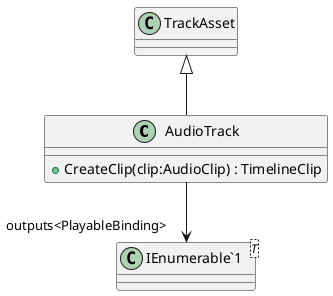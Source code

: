 @startuml
class AudioTrack {
    + CreateClip(clip:AudioClip) : TimelineClip
}
class "IEnumerable`1"<T> {
}
TrackAsset <|-- AudioTrack
AudioTrack --> "outputs<PlayableBinding>" "IEnumerable`1"
@enduml
